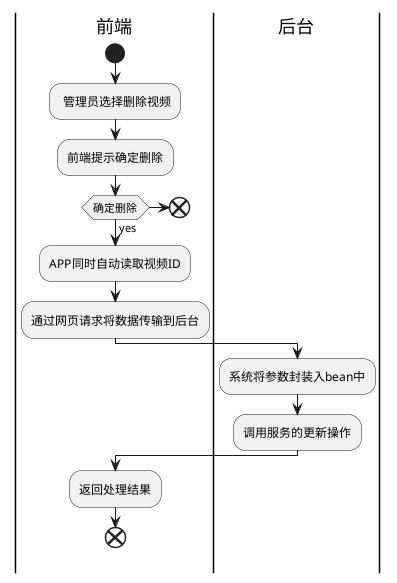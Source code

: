 @startuml
|前端|
start
: 管理员选择删除视频;
:前端提示确定删除;
if (确定删除) then (yes)
    |前端|
    :APP同时自动读取视频ID;
    :通过网页请求将数据传输到后台;
    |后台|
    :系统将参数封装入bean中;
    :调用服务的更新操作;
    |前端|
    :返回处理结果;
    end
else
    end
endif

@enduml